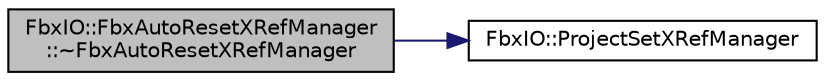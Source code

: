 digraph "FbxIO::FbxAutoResetXRefManager::~FbxAutoResetXRefManager"
{
  edge [fontname="Helvetica",fontsize="10",labelfontname="Helvetica",labelfontsize="10"];
  node [fontname="Helvetica",fontsize="10",shape=record];
  rankdir="LR";
  Node4 [label="FbxIO::FbxAutoResetXRefManager\l::~FbxAutoResetXRefManager",height=0.2,width=0.4,color="black", fillcolor="grey75", style="filled", fontcolor="black"];
  Node4 -> Node5 [color="midnightblue",fontsize="10",style="solid",fontname="Helvetica"];
  Node5 [label="FbxIO::ProjectSetXRefManager",height=0.2,width=0.4,color="black", fillcolor="white", style="filled",URL="$class_fbx_i_o.html#a7064f301bce688c750ed1427e5babc61"];
}
